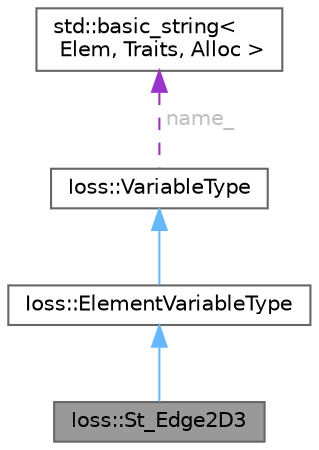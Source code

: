 digraph "Ioss::St_Edge2D3"
{
 // INTERACTIVE_SVG=YES
 // LATEX_PDF_SIZE
  bgcolor="transparent";
  edge [fontname=Helvetica,fontsize=10,labelfontname=Helvetica,labelfontsize=10];
  node [fontname=Helvetica,fontsize=10,shape=box,height=0.2,width=0.4];
  Node1 [id="Node000001",label="Ioss::St_Edge2D3",height=0.2,width=0.4,color="gray40", fillcolor="grey60", style="filled", fontcolor="black",tooltip=" "];
  Node2 -> Node1 [id="edge1_Node000001_Node000002",dir="back",color="steelblue1",style="solid",tooltip=" "];
  Node2 [id="Node000002",label="Ioss::ElementVariableType",height=0.2,width=0.4,color="gray40", fillcolor="white", style="filled",URL="$classIoss_1_1ElementVariableType.html",tooltip=" "];
  Node3 -> Node2 [id="edge2_Node000002_Node000003",dir="back",color="steelblue1",style="solid",tooltip=" "];
  Node3 [id="Node000003",label="Ioss::VariableType",height=0.2,width=0.4,color="gray40", fillcolor="white", style="filled",URL="$classIoss_1_1VariableType.html",tooltip="A generic variable type."];
  Node4 -> Node3 [id="edge3_Node000003_Node000004",dir="back",color="darkorchid3",style="dashed",tooltip=" ",label=" name_",fontcolor="grey" ];
  Node4 [id="Node000004",label="std::basic_string\<\l Elem, Traits, Alloc \>",height=0.2,width=0.4,color="gray40", fillcolor="white", style="filled",URL="$classstd_1_1basic__string.html",tooltip=" "];
}
